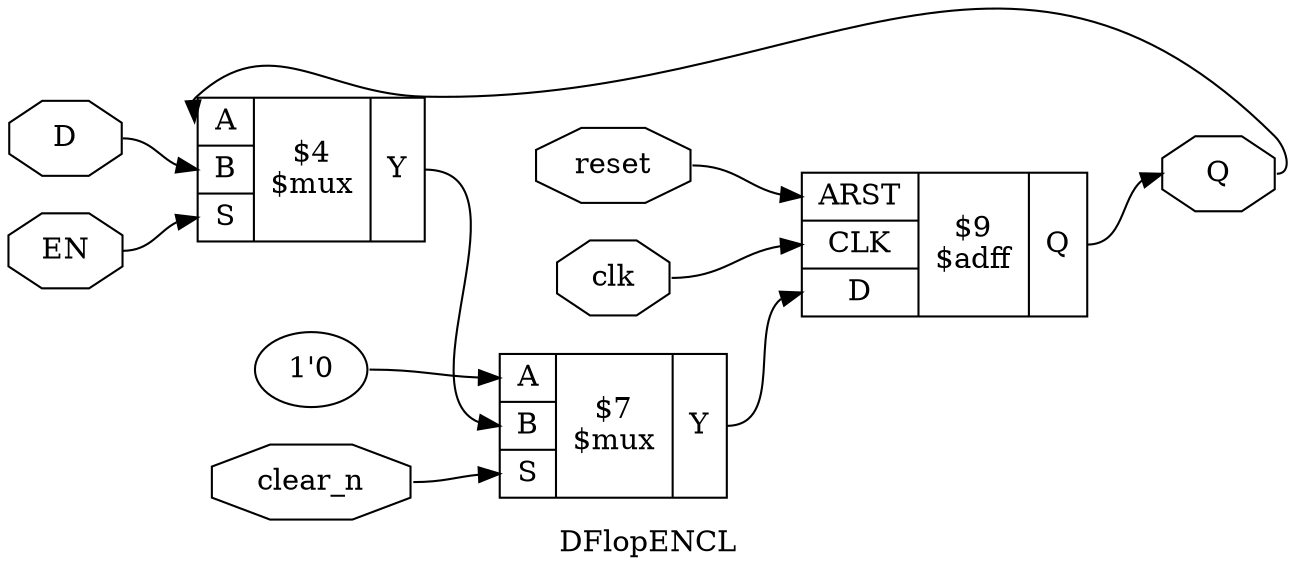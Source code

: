 digraph "DFlopENCL" {
label="DFlopENCL";
rankdir="LR";
remincross=true;
n4 [ shape=octagon, label="D", color="black", fontcolor="black" ];
n5 [ shape=octagon, label="EN", color="black", fontcolor="black" ];
n6 [ shape=octagon, label="Q", color="black", fontcolor="black" ];
n7 [ shape=octagon, label="clear_n", color="black", fontcolor="black" ];
n8 [ shape=octagon, label="clk", color="black", fontcolor="black" ];
n9 [ shape=octagon, label="reset", color="black", fontcolor="black" ];
c12 [ shape=record, label="{{<p10> ARST|<p11> CLK|<p4> D}|$9\n$adff|{<p6> Q}}" ];
c17 [ shape=record, label="{{<p13> A|<p14> B|<p15> S}|$4\n$mux|{<p16> Y}}" ];
v0 [ label="1'0" ];
c18 [ shape=record, label="{{<p13> A|<p14> B|<p15> S}|$7\n$mux|{<p16> Y}}" ];
c18:p16:e -> c12:p4:w [color="black", label=""];
c17:p16:e -> c18:p14:w [color="black", label=""];
n4:e -> c17:p14:w [color="black", label=""];
n5:e -> c17:p15:w [color="black", label=""];
c12:p6:e -> n6:w [color="black", label=""];
n6:e -> c17:p13:w [color="black", label=""];
n7:e -> c18:p15:w [color="black", label=""];
n8:e -> c12:p11:w [color="black", label=""];
n9:e -> c12:p10:w [color="black", label=""];
v0:e -> c18:p13:w [color="black", label=""];
}
